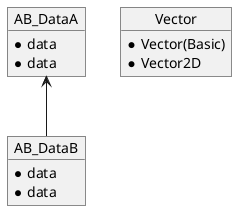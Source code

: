 @startuml Dependency_Data
' Image can be obtained from
' https://www.plantuml.com/plantuml/uml/SyfFKj2rKt3CoKnELR1Io4ZDoSa70000

' Write all modules here
object AB_DataA {
    * data
    * data
}

object AB_DataB {
    * data
    * data
}

object Vector {
    * Vector(Basic)
    * Vector2D
}

' Write all dependencies here
' X --> Y means X depends on Y
AB_DataA <-- AB_DataB

@enduml